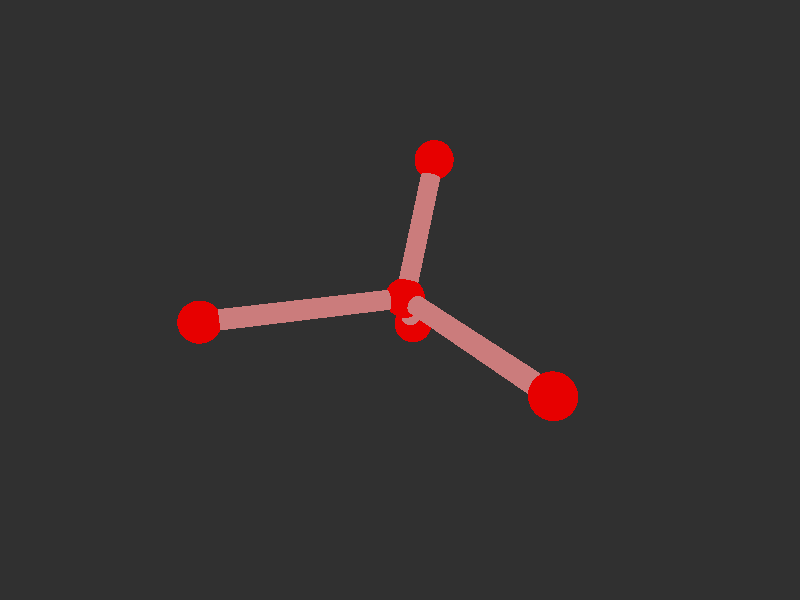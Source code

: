 #version 3.7; 
    global_settings { assumed_gamma 1.0 }
    

    camera {
    location  <20, 20, 20>
    right     x*image_width/image_height
    look_at   <0, 0, 0>
    angle 58
    }

    background { color rgb<1,1,1>*0.03 }


    light_source { <-20, 30, -25> color red 0.6 green 0.6 blue 0.6 }
    light_source { < 20, 30, -25> color red 0.6 green 0.6 blue 0.6 }
    
    #declare m = 1;
    union {

    union {
    sphere { m*<-1.1522681742527832,-0.8481588038030595,-0.8001546747260788>, 1 }        
    sphere {  m*<0.28827875122435054,-0.10359995200662041,9.06756817611322>, 1 }
    sphere {  m*<7.643630189224321,-0.19252022800097715,-5.511925113932122>, 1 }
    sphere {  m*<-5.488975139766729,4.519350929160433,-3.020918098129175>, 1}
    sphere { m*<-2.428291262190447,-3.489402234696907,-1.4277955278129926>, 1 }    

        pigment { color rgb<0.8,0,0>  }
    finish { ambient 0.1 diffuse 0.7 phong 1 }
    }    
    union {
    cylinder { m*<0.28827875122435054,-0.10359995200662041,9.06756817611322>, <-1.1522681742527832,-0.8481588038030595,-0.8001546747260788>, 0.5 }
    cylinder { m*<7.643630189224321,-0.19252022800097715,-5.511925113932122>, <-1.1522681742527832,-0.8481588038030595,-0.8001546747260788>, 0.5}
    cylinder { m*<-5.488975139766729,4.519350929160433,-3.020918098129175>, <-1.1522681742527832,-0.8481588038030595,-0.8001546747260788>, 0.5 }
    cylinder {  m*<-2.428291262190447,-3.489402234696907,-1.4277955278129926>, <-1.1522681742527832,-0.8481588038030595,-0.8001546747260788>, 0.5}

    pigment { color rgb<0.6,.2,.2>  }
    finish { ambient 0.1 diffuse 0.7 phong 1 }    
    }
    
    // rotate <0, 0, 0>
    }
    #version 3.7; 
    global_settings { assumed_gamma 1.0 }
    

    camera {
    location  <20, 20, 20>
    right     x*image_width/image_height
    look_at   <0, 0, 0>
    angle 58
    }

    background { color rgb<1,1,1>*0.03 }


    light_source { <-20, 30, -25> color red 0.6 green 0.6 blue 0.6 }
    light_source { < 20, 30, -25> color red 0.6 green 0.6 blue 0.6 }
    
    #declare m = 1;
    union {

    union {
    sphere { m*<-1.1522681742527832,-0.8481588038030595,-0.8001546747260788>, 1 }        
    sphere {  m*<0.28827875122435054,-0.10359995200662041,9.06756817611322>, 1 }
    sphere {  m*<7.643630189224321,-0.19252022800097715,-5.511925113932122>, 1 }
    sphere {  m*<-5.488975139766729,4.519350929160433,-3.020918098129175>, 1}
    sphere { m*<-2.428291262190447,-3.489402234696907,-1.4277955278129926>, 1 }    

        pigment { color rgb<0.8,0,0>  }
    finish { ambient 0.1 diffuse 0.7 phong 1 }
    }    
    union {
    cylinder { m*<0.28827875122435054,-0.10359995200662041,9.06756817611322>, <-1.1522681742527832,-0.8481588038030595,-0.8001546747260788>, 0.5 }
    cylinder { m*<7.643630189224321,-0.19252022800097715,-5.511925113932122>, <-1.1522681742527832,-0.8481588038030595,-0.8001546747260788>, 0.5}
    cylinder { m*<-5.488975139766729,4.519350929160433,-3.020918098129175>, <-1.1522681742527832,-0.8481588038030595,-0.8001546747260788>, 0.5 }
    cylinder {  m*<-2.428291262190447,-3.489402234696907,-1.4277955278129926>, <-1.1522681742527832,-0.8481588038030595,-0.8001546747260788>, 0.5}

    pigment { color rgb<0.6,.2,.2>  }
    finish { ambient 0.1 diffuse 0.7 phong 1 }    
    }
    
    // rotate <0, 0, 0>
    }
    